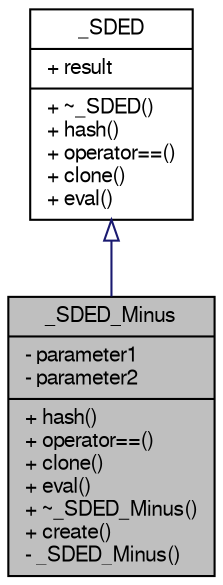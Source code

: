 digraph "_SDED_Minus"
{
  edge [fontname="FreeSans",fontsize="10",labelfontname="FreeSans",labelfontsize="10"];
  node [fontname="FreeSans",fontsize="10",shape=record];
  Node1 [label="{_SDED_Minus\n|- parameter1\l- parameter2\l|+ hash()\l+ operator==()\l+ clone()\l+ eval()\l+ ~_SDED_Minus()\l+ create()\l- _SDED_Minus()\l}",height=0.2,width=0.4,color="black", fillcolor="grey75", style="filled" fontcolor="black"];
  Node2 -> Node1 [dir="back",color="midnightblue",fontsize="10",style="solid",arrowtail="onormal",fontname="FreeSans"];
  Node2 [label="{_SDED\n|+ result\l|+ ~_SDED()\l+ hash()\l+ operator==()\l+ clone()\l+ eval()\l}",height=0.2,width=0.4,color="black", fillcolor="white", style="filled",URL="$class__SDED.html"];
}
